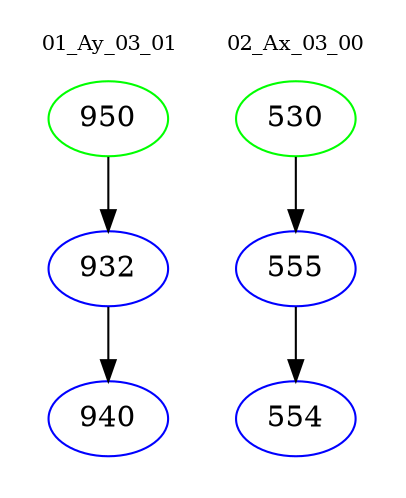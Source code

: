 digraph{
subgraph cluster_0 {
color = white
label = "01_Ay_03_01";
fontsize=10;
T0_950 [label="950", color="green"]
T0_950 -> T0_932 [color="black"]
T0_932 [label="932", color="blue"]
T0_932 -> T0_940 [color="black"]
T0_940 [label="940", color="blue"]
}
subgraph cluster_1 {
color = white
label = "02_Ax_03_00";
fontsize=10;
T1_530 [label="530", color="green"]
T1_530 -> T1_555 [color="black"]
T1_555 [label="555", color="blue"]
T1_555 -> T1_554 [color="black"]
T1_554 [label="554", color="blue"]
}
}
